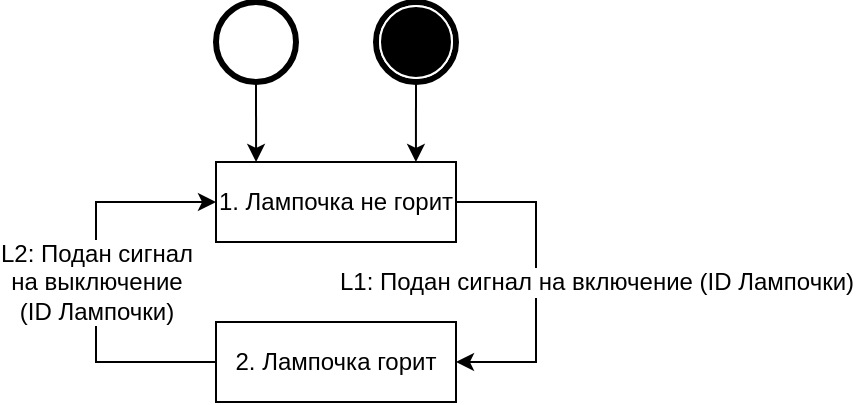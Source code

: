 <mxfile version="10.7.4" type="google"><diagram id="UiJ-Ha0T2vItc4PfSNPZ" name="Page-1"><mxGraphModel dx="1211" dy="935" grid="1" gridSize="10" guides="1" tooltips="1" connect="1" arrows="1" fold="1" page="1" pageScale="1" pageWidth="827" pageHeight="1169" math="0" shadow="0"><root><mxCell id="0"/><mxCell id="1" parent="0"/><mxCell id="APr3KI7AVSMU3RmIKkKW-4" style="edgeStyle=orthogonalEdgeStyle;rounded=0;orthogonalLoop=1;jettySize=auto;html=1;exitX=0.5;exitY=1;exitDx=0;exitDy=0;entryX=0.167;entryY=0;entryDx=0;entryDy=0;entryPerimeter=0;" parent="1" source="APr3KI7AVSMU3RmIKkKW-1" target="APr3KI7AVSMU3RmIKkKW-3" edge="1"><mxGeometry relative="1" as="geometry"/></mxCell><mxCell id="APr3KI7AVSMU3RmIKkKW-1" value="" style="shape=mxgraph.bpmn.shape;html=1;verticalLabelPosition=bottom;labelBackgroundColor=#ffffff;verticalAlign=top;align=center;perimeter=ellipsePerimeter;outlineConnect=0;outline=end;symbol=general;" parent="1" vertex="1"><mxGeometry x="320" y="40" width="40" height="40" as="geometry"/></mxCell><mxCell id="APr3KI7AVSMU3RmIKkKW-5" style="edgeStyle=orthogonalEdgeStyle;rounded=0;orthogonalLoop=1;jettySize=auto;html=1;exitX=0.5;exitY=1;exitDx=0;exitDy=0;entryX=0.833;entryY=0;entryDx=0;entryDy=0;entryPerimeter=0;" parent="1" source="APr3KI7AVSMU3RmIKkKW-2" target="APr3KI7AVSMU3RmIKkKW-3" edge="1"><mxGeometry relative="1" as="geometry"/></mxCell><mxCell id="APr3KI7AVSMU3RmIKkKW-2" value="" style="shape=mxgraph.bpmn.shape;html=1;verticalLabelPosition=bottom;labelBackgroundColor=#ffffff;verticalAlign=top;align=center;perimeter=ellipsePerimeter;outlineConnect=0;outline=end;symbol=terminate;" parent="1" vertex="1"><mxGeometry x="400" y="40" width="40" height="40" as="geometry"/></mxCell><mxCell id="APr3KI7AVSMU3RmIKkKW-7" style="edgeStyle=orthogonalEdgeStyle;rounded=0;orthogonalLoop=1;jettySize=auto;html=1;exitX=1;exitY=0.5;exitDx=0;exitDy=0;entryX=1;entryY=0.5;entryDx=0;entryDy=0;" parent="1" source="APr3KI7AVSMU3RmIKkKW-3" target="APr3KI7AVSMU3RmIKkKW-6" edge="1"><mxGeometry relative="1" as="geometry"><Array as="points"><mxPoint x="480" y="140"/><mxPoint x="480" y="220"/></Array></mxGeometry></mxCell><mxCell id="APr3KI7AVSMU3RmIKkKW-8" value="L1: Подан сигнал на включение (ID Лампочки)&lt;br&gt;" style="text;html=1;resizable=0;points=[];align=center;verticalAlign=middle;labelBackgroundColor=#ffffff;" parent="APr3KI7AVSMU3RmIKkKW-7" vertex="1" connectable="0"><mxGeometry x="-0.05" y="1" relative="1" as="geometry"><mxPoint x="29" y="4" as="offset"/></mxGeometry></mxCell><mxCell id="APr3KI7AVSMU3RmIKkKW-3" value="1. Лампочка не горит&lt;br&gt;" style="rounded=0;whiteSpace=wrap;html=1;" parent="1" vertex="1"><mxGeometry x="320" y="120" width="120" height="40" as="geometry"/></mxCell><mxCell id="APr3KI7AVSMU3RmIKkKW-9" style="edgeStyle=orthogonalEdgeStyle;rounded=0;orthogonalLoop=1;jettySize=auto;html=1;exitX=0;exitY=0.5;exitDx=0;exitDy=0;entryX=0;entryY=0.5;entryDx=0;entryDy=0;" parent="1" source="APr3KI7AVSMU3RmIKkKW-6" target="APr3KI7AVSMU3RmIKkKW-3" edge="1"><mxGeometry relative="1" as="geometry"><Array as="points"><mxPoint x="260" y="220"/><mxPoint x="260" y="140"/></Array></mxGeometry></mxCell><mxCell id="APr3KI7AVSMU3RmIKkKW-10" value="L2: Подан сигнал &lt;br&gt;на выключение&lt;br&gt;(ID Лампочки)&lt;br&gt;" style="text;html=1;resizable=0;points=[];align=center;verticalAlign=middle;labelBackgroundColor=#ffffff;" parent="APr3KI7AVSMU3RmIKkKW-9" vertex="1" connectable="0"><mxGeometry x="-0.01" y="-2" relative="1" as="geometry"><mxPoint x="-2" y="-1" as="offset"/></mxGeometry></mxCell><mxCell id="APr3KI7AVSMU3RmIKkKW-6" value="2. Лампочка горит&lt;br&gt;" style="rounded=0;whiteSpace=wrap;html=1;" parent="1" vertex="1"><mxGeometry x="320" y="200" width="120" height="40" as="geometry"/></mxCell></root></mxGraphModel></diagram></mxfile>